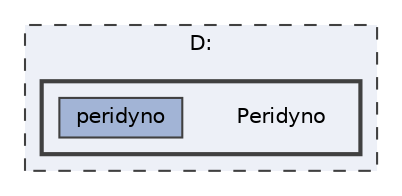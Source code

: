 digraph "D:/Peridyno"
{
 // LATEX_PDF_SIZE
  bgcolor="transparent";
  edge [fontname=Helvetica,fontsize=10,labelfontname=Helvetica,labelfontsize=10];
  node [fontname=Helvetica,fontsize=10,shape=box,height=0.2,width=0.4];
  compound=true
  subgraph clusterdir_275089585c7fc1b5fd5d7d42c69cb1da {
    graph [ bgcolor="#edf0f7", pencolor="grey25", label="D:", fontname=Helvetica,fontsize=10 style="filled,dashed", URL="dir_275089585c7fc1b5fd5d7d42c69cb1da.html",tooltip=""]
  subgraph clusterdir_b687dece5b089bd91a319b44befe67d0 {
    graph [ bgcolor="#edf0f7", pencolor="grey25", label="", fontname=Helvetica,fontsize=10 style="filled,bold", URL="dir_b687dece5b089bd91a319b44befe67d0.html",tooltip=""]
    dir_b687dece5b089bd91a319b44befe67d0 [shape=plaintext, label="Peridyno"];
  dir_3f70cb55a65d18dd385a8b6871afcc93 [label="peridyno", fillcolor="#a2b4d6", color="grey25", style="filled", URL="dir_3f70cb55a65d18dd385a8b6871afcc93.html",tooltip=""];
  }
  }
}

